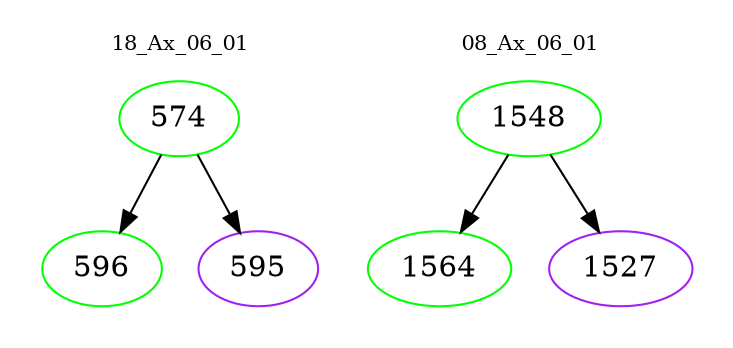 digraph{
subgraph cluster_0 {
color = white
label = "18_Ax_06_01";
fontsize=10;
T0_574 [label="574", color="green"]
T0_574 -> T0_596 [color="black"]
T0_596 [label="596", color="green"]
T0_574 -> T0_595 [color="black"]
T0_595 [label="595", color="purple"]
}
subgraph cluster_1 {
color = white
label = "08_Ax_06_01";
fontsize=10;
T1_1548 [label="1548", color="green"]
T1_1548 -> T1_1564 [color="black"]
T1_1564 [label="1564", color="green"]
T1_1548 -> T1_1527 [color="black"]
T1_1527 [label="1527", color="purple"]
}
}
